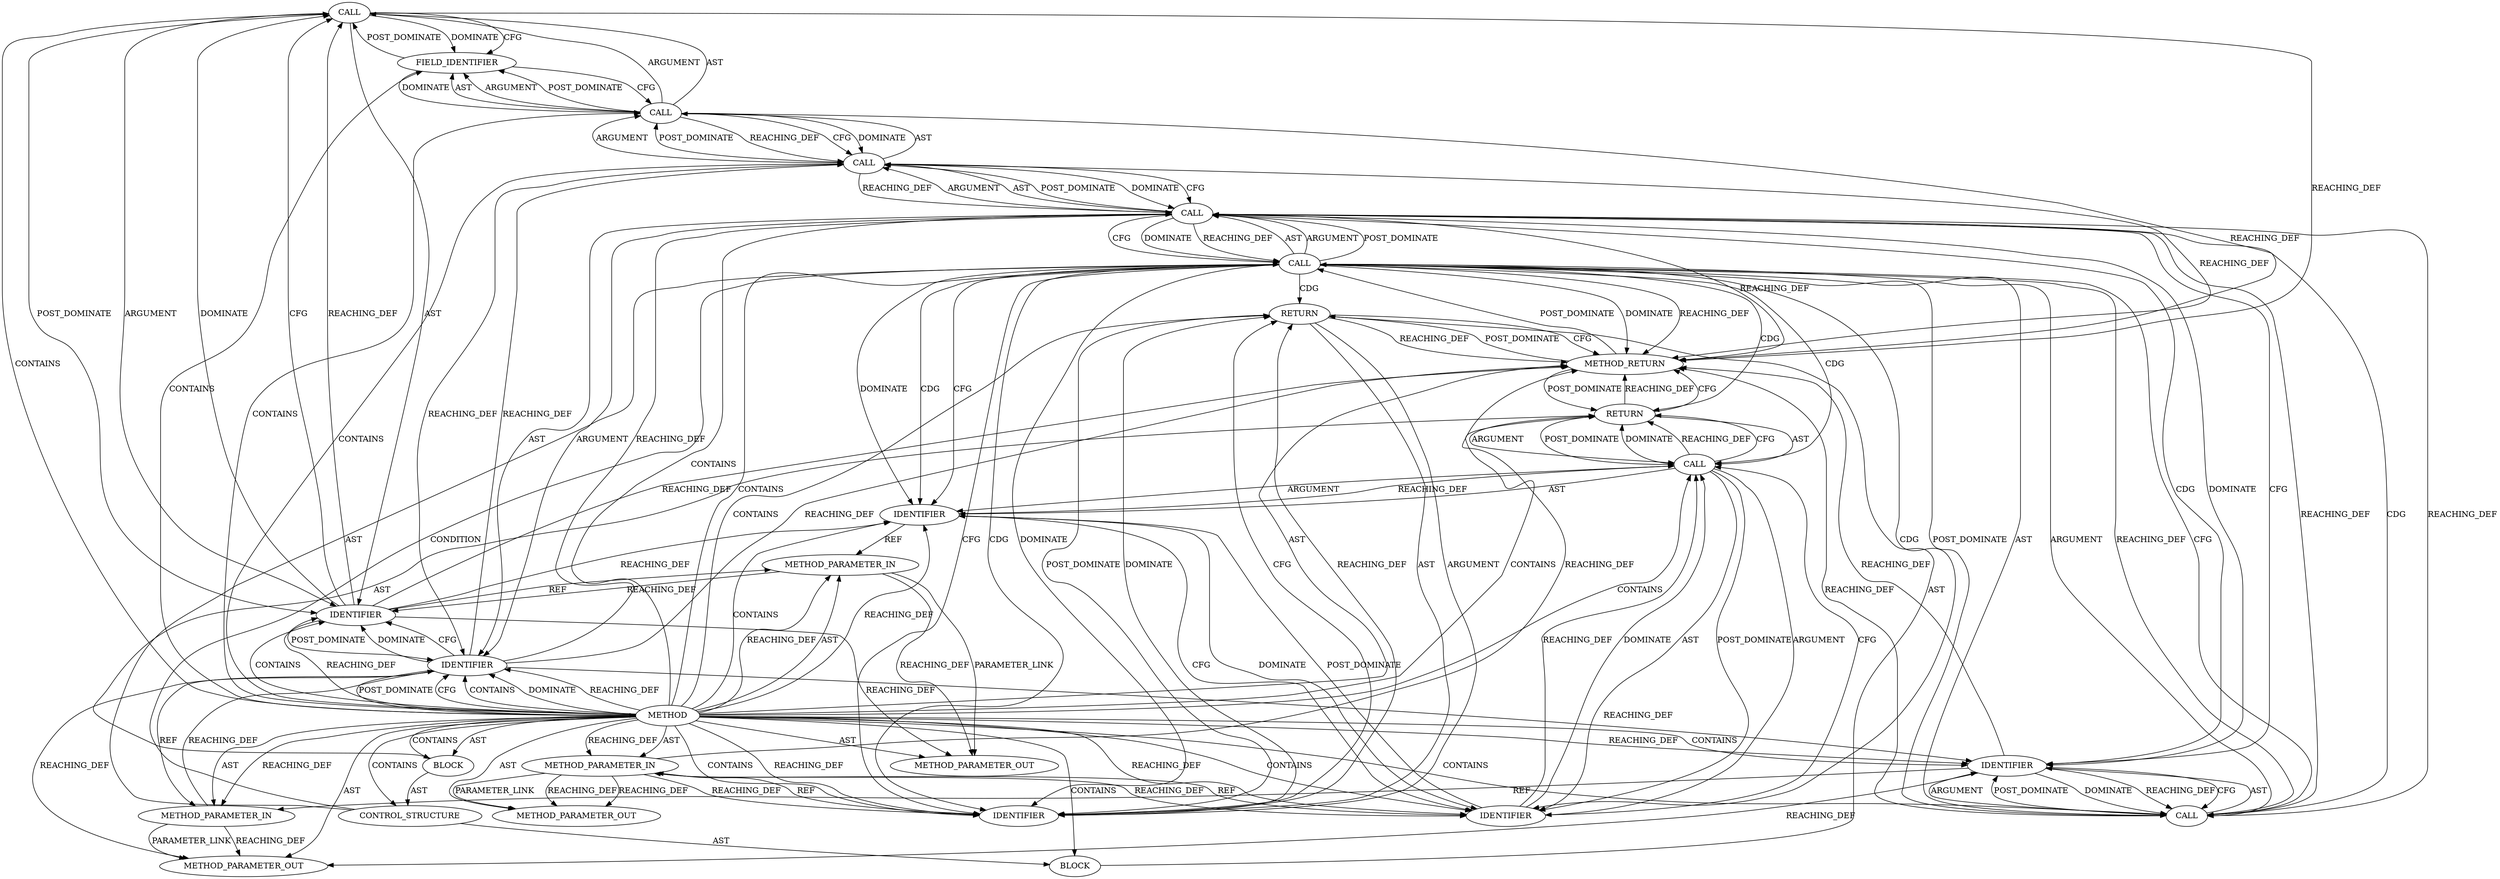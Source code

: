 digraph {
  5684 [label=CALL ORDER=1 ARGUMENT_INDEX=1 CODE="tls_get_ctx(sk)" COLUMN_NUMBER=32 METHOD_FULL_NAME="tls_get_ctx" LINE_NUMBER=436 TYPE_FULL_NAME="<empty>" DISPATCH_TYPE="STATIC_DISPATCH" SIGNATURE="" NAME="tls_get_ctx"]
  5686 [label=FIELD_IDENTIFIER ORDER=2 ARGUMENT_INDEX=2 CODE="netdev" COLUMN_NUMBER=32 LINE_NUMBER=436 CANONICAL_NAME="netdev"]
  5690 [label=RETURN ORDER=1 ARGUMENT_INDEX=1 CODE="return skb;" COLUMN_NUMBER=3 LINE_NUMBER=438]
  5676 [label=METHOD_PARAMETER_IN ORDER=3 CODE="struct sk_buff *skb" IS_VARIADIC=false COLUMN_NUMBER=11 LINE_NUMBER=434 TYPE_FULL_NAME="sk_buff*" EVALUATION_STRATEGY="BY_VALUE" INDEX=3 NAME="skb"]
  5680 [label=CALL ORDER=1 ARGUMENT_INDEX=1 CODE="dev == rcu_dereference_bh(tls_get_ctx(sk)->netdev)" COLUMN_NUMBER=6 METHOD_FULL_NAME="<operator>.equals" LINE_NUMBER=436 TYPE_FULL_NAME="<empty>" DISPATCH_TYPE="STATIC_DISPATCH" SIGNATURE="" NAME="<operator>.equals"]
  21421 [label=METHOD_PARAMETER_OUT ORDER=2 CODE="struct net_device *dev" IS_VARIADIC=false COLUMN_NUMBER=11 LINE_NUMBER=433 TYPE_FULL_NAME="net_device*" EVALUATION_STRATEGY="BY_VALUE" INDEX=2 NAME="dev"]
  5679 [label=CALL ORDER=1 ARGUMENT_INDEX=-1 CODE="dev == rcu_dereference_bh(tls_get_ctx(sk)->netdev) ||
	    netif_is_bond_master(dev)" COLUMN_NUMBER=6 METHOD_FULL_NAME="<operator>.logicalOr" LINE_NUMBER=436 TYPE_FULL_NAME="<empty>" DISPATCH_TYPE="STATIC_DISPATCH" SIGNATURE="" NAME="<operator>.logicalOr"]
  21420 [label=METHOD_PARAMETER_OUT ORDER=1 CODE="struct sock *sk" IS_VARIADIC=false COLUMN_NUMBER=39 LINE_NUMBER=432 TYPE_FULL_NAME="sock*" EVALUATION_STRATEGY="BY_VALUE" INDEX=1 NAME="sk"]
  5688 [label=IDENTIFIER ORDER=1 ARGUMENT_INDEX=1 CODE="dev" COLUMN_NUMBER=27 LINE_NUMBER=437 TYPE_FULL_NAME="net_device*" NAME="dev"]
  5681 [label=IDENTIFIER ORDER=1 ARGUMENT_INDEX=1 CODE="dev" COLUMN_NUMBER=6 LINE_NUMBER=436 TYPE_FULL_NAME="net_device*" NAME="dev"]
  5696 [label=METHOD_RETURN ORDER=5 CODE="RET" COLUMN_NUMBER=1 LINE_NUMBER=432 TYPE_FULL_NAME="struct sk_buff" EVALUATION_STRATEGY="BY_VALUE"]
  5692 [label=RETURN ORDER=2 ARGUMENT_INDEX=-1 CODE="return tls_sw_fallback(sk, skb);" COLUMN_NUMBER=2 LINE_NUMBER=440]
  5674 [label=METHOD_PARAMETER_IN ORDER=1 CODE="struct sock *sk" IS_VARIADIC=false COLUMN_NUMBER=39 LINE_NUMBER=432 TYPE_FULL_NAME="sock*" EVALUATION_STRATEGY="BY_VALUE" INDEX=1 NAME="sk"]
  5683 [label=CALL ORDER=1 ARGUMENT_INDEX=1 CODE="tls_get_ctx(sk)->netdev" COLUMN_NUMBER=32 METHOD_FULL_NAME="<operator>.indirectFieldAccess" LINE_NUMBER=436 TYPE_FULL_NAME="<empty>" DISPATCH_TYPE="STATIC_DISPATCH" SIGNATURE="" NAME="<operator>.indirectFieldAccess"]
  5691 [label=IDENTIFIER ORDER=1 ARGUMENT_INDEX=-1 CODE="skb" COLUMN_NUMBER=10 LINE_NUMBER=438 TYPE_FULL_NAME="sk_buff*" NAME="skb"]
  21422 [label=METHOD_PARAMETER_OUT ORDER=3 CODE="struct sk_buff *skb" IS_VARIADIC=false COLUMN_NUMBER=11 LINE_NUMBER=434 TYPE_FULL_NAME="sk_buff*" EVALUATION_STRATEGY="BY_VALUE" INDEX=3 NAME="skb"]
  5677 [label=BLOCK ORDER=4 ARGUMENT_INDEX=-1 CODE="{
	if (dev == rcu_dereference_bh(tls_get_ctx(sk)->netdev) ||
	    netif_is_bond_master(dev))
		return skb;

	return tls_sw_fallback(sk, skb);
}" COLUMN_NUMBER=1 LINE_NUMBER=435 TYPE_FULL_NAME="void"]
  5673 [label=METHOD COLUMN_NUMBER=1 LINE_NUMBER=432 COLUMN_NUMBER_END=1 IS_EXTERNAL=false SIGNATURE="struct sk_buff tls_validate_xmit_skb (sock*,net_device*,sk_buff*)" NAME="tls_validate_xmit_skb" AST_PARENT_TYPE="TYPE_DECL" AST_PARENT_FULL_NAME="tls_device_fallback.c:<global>" ORDER=12 CODE="struct sk_buff *tls_validate_xmit_skb(struct sock *sk,
				      struct net_device *dev,
				      struct sk_buff *skb)
{
	if (dev == rcu_dereference_bh(tls_get_ctx(sk)->netdev) ||
	    netif_is_bond_master(dev))
		return skb;

	return tls_sw_fallback(sk, skb);
}" FULL_NAME="tls_validate_xmit_skb" LINE_NUMBER_END=441 FILENAME="tls_device_fallback.c"]
  5682 [label=CALL ORDER=2 ARGUMENT_INDEX=2 CODE="rcu_dereference_bh(tls_get_ctx(sk)->netdev)" COLUMN_NUMBER=13 METHOD_FULL_NAME="rcu_dereference_bh" LINE_NUMBER=436 TYPE_FULL_NAME="<empty>" DISPATCH_TYPE="STATIC_DISPATCH" SIGNATURE="" NAME="rcu_dereference_bh"]
  5693 [label=CALL ORDER=1 ARGUMENT_INDEX=-1 CODE="tls_sw_fallback(sk, skb)" COLUMN_NUMBER=9 METHOD_FULL_NAME="tls_sw_fallback" LINE_NUMBER=440 TYPE_FULL_NAME="<empty>" DISPATCH_TYPE="STATIC_DISPATCH" SIGNATURE="" NAME="tls_sw_fallback"]
  5695 [label=IDENTIFIER ORDER=2 ARGUMENT_INDEX=2 CODE="skb" COLUMN_NUMBER=29 LINE_NUMBER=440 TYPE_FULL_NAME="sk_buff*" NAME="skb"]
  5694 [label=IDENTIFIER ORDER=1 ARGUMENT_INDEX=1 CODE="sk" COLUMN_NUMBER=25 LINE_NUMBER=440 TYPE_FULL_NAME="sock*" NAME="sk"]
  5685 [label=IDENTIFIER ORDER=1 ARGUMENT_INDEX=1 CODE="sk" COLUMN_NUMBER=44 LINE_NUMBER=436 TYPE_FULL_NAME="sock*" NAME="sk"]
  5678 [label=CONTROL_STRUCTURE CONTROL_STRUCTURE_TYPE="IF" ORDER=1 PARSER_TYPE_NAME="CASTIfStatement" ARGUMENT_INDEX=-1 CODE="if (dev == rcu_dereference_bh(tls_get_ctx(sk)->netdev) ||
	    netif_is_bond_master(dev))" COLUMN_NUMBER=2 LINE_NUMBER=436]
  5675 [label=METHOD_PARAMETER_IN ORDER=2 CODE="struct net_device *dev" IS_VARIADIC=false COLUMN_NUMBER=11 LINE_NUMBER=433 TYPE_FULL_NAME="net_device*" EVALUATION_STRATEGY="BY_VALUE" INDEX=2 NAME="dev"]
  5687 [label=CALL ORDER=2 ARGUMENT_INDEX=2 CODE="netif_is_bond_master(dev)" COLUMN_NUMBER=6 METHOD_FULL_NAME="netif_is_bond_master" LINE_NUMBER=437 TYPE_FULL_NAME="<empty>" DISPATCH_TYPE="STATIC_DISPATCH" SIGNATURE="" NAME="netif_is_bond_master"]
  5689 [label=BLOCK ORDER=2 ARGUMENT_INDEX=-1 CODE="<empty>" COLUMN_NUMBER=3 LINE_NUMBER=438 TYPE_FULL_NAME="void"]
  5695 -> 5694 [label=POST_DOMINATE ]
  5673 -> 5693 [label=CONTAINS ]
  5674 -> 5685 [label=REACHING_DEF VARIABLE="sk"]
  5690 -> 5691 [label=AST ]
  5693 -> 5695 [label=AST ]
  5680 -> 5679 [label=CFG ]
  5673 -> 5675 [label=REACHING_DEF VARIABLE=""]
  5679 -> 5687 [label=POST_DOMINATE ]
  5674 -> 21420 [label=REACHING_DEF VARIABLE="sk"]
  5682 -> 5680 [label=DOMINATE ]
  5681 -> 5685 [label=DOMINATE ]
  5676 -> 5695 [label=REACHING_DEF VARIABLE="skb"]
  5684 -> 5686 [label=DOMINATE ]
  5673 -> 5691 [label=CONTAINS ]
  5692 -> 5693 [label=AST ]
  5681 -> 5675 [label=REF ]
  5679 -> 5691 [label=CDG ]
  5678 -> 5679 [label=AST ]
  5695 -> 5693 [label=CFG ]
  5685 -> 5684 [label=DOMINATE ]
  5680 -> 5679 [label=DOMINATE ]
  5673 -> 5681 [label=CFG ]
  5683 -> 5696 [label=REACHING_DEF VARIABLE="tls_get_ctx(sk)->netdev"]
  5680 -> 5682 [label=ARGUMENT ]
  5673 -> 5677 [label=AST ]
  5673 -> 5679 [label=CONTAINS ]
  5696 -> 5690 [label=POST_DOMINATE ]
  5673 -> 21421 [label=AST ]
  5681 -> 5682 [label=REACHING_DEF VARIABLE="dev"]
  5675 -> 21421 [label=PARAMETER_LINK ]
  5695 -> 5693 [label=REACHING_DEF VARIABLE="skb"]
  5679 -> 5691 [label=DOMINATE ]
  5690 -> 5696 [label=CFG ]
  5682 -> 5696 [label=REACHING_DEF VARIABLE="rcu_dereference_bh(tls_get_ctx(sk)->netdev)"]
  5692 -> 5696 [label=REACHING_DEF VARIABLE="<RET>"]
  5694 -> 5695 [label=DOMINATE ]
  5685 -> 5674 [label=REF ]
  5688 -> 21421 [label=REACHING_DEF VARIABLE="dev"]
  5683 -> 5686 [label=AST ]
  5673 -> 5684 [label=CONTAINS ]
  5695 -> 5676 [label=REF ]
  5675 -> 5681 [label=REACHING_DEF VARIABLE="dev"]
  5686 -> 5683 [label=CFG ]
  5682 -> 5683 [label=AST ]
  5679 -> 5694 [label=CFG ]
  5679 -> 5690 [label=CDG ]
  5681 -> 5680 [label=REACHING_DEF VARIABLE="dev"]
  5687 -> 5696 [label=REACHING_DEF VARIABLE="netif_is_bond_master(dev)"]
  5673 -> 5688 [label=REACHING_DEF VARIABLE=""]
  5673 -> 5685 [label=REACHING_DEF VARIABLE=""]
  5676 -> 5696 [label=REACHING_DEF VARIABLE="skb"]
  5687 -> 5688 [label=AST ]
  5680 -> 5688 [label=CFG ]
  5688 -> 5687 [label=DOMINATE ]
  5693 -> 5695 [label=POST_DOMINATE ]
  5691 -> 5690 [label=DOMINATE ]
  5687 -> 5679 [label=REACHING_DEF VARIABLE="netif_is_bond_master(dev)"]
  5673 -> 5681 [label=CONTAINS ]
  5681 -> 5696 [label=REACHING_DEF VARIABLE="dev"]
  5679 -> 5687 [label=AST ]
  5683 -> 5682 [label=REACHING_DEF VARIABLE="tls_get_ctx(sk)->netdev"]
  5688 -> 5687 [label=REACHING_DEF VARIABLE="dev"]
  5683 -> 5686 [label=ARGUMENT ]
  5690 -> 5691 [label=ARGUMENT ]
  5685 -> 5681 [label=POST_DOMINATE ]
  5692 -> 5693 [label=ARGUMENT ]
  5673 -> 5695 [label=REACHING_DEF VARIABLE=""]
  5693 -> 5692 [label=DOMINATE ]
  5679 -> 5694 [label=CDG ]
  5694 -> 5693 [label=REACHING_DEF VARIABLE="sk"]
  5694 -> 5674 [label=REF ]
  5684 -> 5685 [label=AST ]
  5673 -> 5690 [label=CONTAINS ]
  5684 -> 5685 [label=POST_DOMINATE ]
  5684 -> 5696 [label=REACHING_DEF VARIABLE="tls_get_ctx(sk)"]
  5673 -> 5683 [label=CONTAINS ]
  5688 -> 5696 [label=REACHING_DEF VARIABLE="dev"]
  5685 -> 5684 [label=CFG ]
  5683 -> 5682 [label=CFG ]
  5681 -> 5685 [label=CFG ]
  5676 -> 21422 [label=PARAMETER_LINK ]
  5683 -> 5686 [label=POST_DOMINATE ]
  5673 -> 5688 [label=CONTAINS ]
  5680 -> 5688 [label=CDG ]
  5673 -> 5676 [label=REACHING_DEF VARIABLE=""]
  5677 -> 5678 [label=AST ]
  5683 -> 5682 [label=DOMINATE ]
  5688 -> 5675 [label=REF ]
  5687 -> 5688 [label=ARGUMENT ]
  5689 -> 5690 [label=AST ]
  5680 -> 5696 [label=REACHING_DEF VARIABLE="dev == rcu_dereference_bh(tls_get_ctx(sk)->netdev)"]
  5680 -> 5682 [label=AST ]
  5685 -> 5694 [label=REACHING_DEF VARIABLE="sk"]
  5679 -> 5691 [label=CFG ]
  5673 -> 5680 [label=CONTAINS ]
  5673 -> 5692 [label=CONTAINS ]
  5673 -> 5689 [label=CONTAINS ]
  5674 -> 21420 [label=PARAMETER_LINK ]
  5679 -> 5693 [label=CDG ]
  5690 -> 5691 [label=POST_DOMINATE ]
  5673 -> 5677 [label=CONTAINS ]
  5673 -> 5694 [label=REACHING_DEF VARIABLE=""]
  5687 -> 5679 [label=CFG ]
  5673 -> 5682 [label=CONTAINS ]
  5687 -> 5680 [label=REACHING_DEF VARIABLE="netif_is_bond_master(dev)"]
  5691 -> 5676 [label=REF ]
  5673 -> 5696 [label=AST ]
  5682 -> 5680 [label=REACHING_DEF VARIABLE="rcu_dereference_bh(tls_get_ctx(sk)->netdev)"]
  5685 -> 21420 [label=REACHING_DEF VARIABLE="sk"]
  5673 -> 5674 [label=REACHING_DEF VARIABLE=""]
  5685 -> 5696 [label=REACHING_DEF VARIABLE="sk"]
  5696 -> 5679 [label=POST_DOMINATE ]
  5673 -> 5674 [label=AST ]
  5676 -> 21422 [label=REACHING_DEF VARIABLE="skb"]
  5676 -> 21422 [label=REACHING_DEF VARIABLE="skb"]
  5680 -> 5681 [label=AST ]
  5678 -> 5689 [label=AST ]
  5686 -> 5684 [label=POST_DOMINATE ]
  5680 -> 5682 [label=POST_DOMINATE ]
  5679 -> 5687 [label=ARGUMENT ]
  5673 -> 5685 [label=CONTAINS ]
  5683 -> 5684 [label=ARGUMENT ]
  5693 -> 5694 [label=AST ]
  5682 -> 5680 [label=CFG ]
  5681 -> 5673 [label=POST_DOMINATE ]
  5679 -> 5696 [label=DOMINATE ]
  5680 -> 5688 [label=DOMINATE ]
  5681 -> 21421 [label=REACHING_DEF VARIABLE="dev"]
  5673 -> 21422 [label=AST ]
  5688 -> 5687 [label=CFG ]
  5683 -> 5684 [label=AST ]
  5679 -> 5680 [label=AST ]
  5675 -> 21421 [label=REACHING_DEF VARIABLE="dev"]
  5677 -> 5692 [label=AST ]
  5673 -> 5681 [label=DOMINATE ]
  5687 -> 5688 [label=POST_DOMINATE ]
  5673 -> 5675 [label=AST ]
  5673 -> 5676 [label=AST ]
  5673 -> 21420 [label=AST ]
  5691 -> 5690 [label=CFG ]
  5679 -> 5680 [label=ARGUMENT ]
  5682 -> 5681 [label=REACHING_DEF VARIABLE="rcu_dereference_bh(tls_get_ctx(sk)->netdev)"]
  5696 -> 5692 [label=POST_DOMINATE ]
  5673 -> 5695 [label=CONTAINS ]
  5692 -> 5696 [label=CFG ]
  5679 -> 5680 [label=POST_DOMINATE ]
  5673 -> 5687 [label=CONTAINS ]
  5685 -> 5684 [label=REACHING_DEF VARIABLE="sk"]
  5693 -> 5692 [label=REACHING_DEF VARIABLE="tls_sw_fallback(sk, skb)"]
  5693 -> 5695 [label=ARGUMENT ]
  5679 -> 5696 [label=REACHING_DEF VARIABLE="dev == rcu_dereference_bh(tls_get_ctx(sk)->netdev) ||
	    netif_is_bond_master(dev)"]
  5681 -> 5688 [label=REACHING_DEF VARIABLE="dev"]
  5691 -> 5690 [label=REACHING_DEF VARIABLE="skb"]
  5694 -> 5695 [label=CFG ]
  5682 -> 5683 [label=ARGUMENT ]
  5680 -> 5679 [label=REACHING_DEF VARIABLE="dev == rcu_dereference_bh(tls_get_ctx(sk)->netdev)"]
  5679 -> 5695 [label=CDG ]
  5684 -> 5686 [label=CFG ]
  5680 -> 5681 [label=ARGUMENT ]
  5684 -> 5685 [label=ARGUMENT ]
  5673 -> 5678 [label=CONTAINS ]
  5686 -> 5683 [label=DOMINATE ]
  5680 -> 5687 [label=CDG ]
  5673 -> 5694 [label=CONTAINS ]
  5673 -> 5681 [label=REACHING_DEF VARIABLE=""]
  5673 -> 5686 [label=CONTAINS ]
  5679 -> 5692 [label=CDG ]
  5680 -> 5687 [label=REACHING_DEF VARIABLE="dev == rcu_dereference_bh(tls_get_ctx(sk)->netdev)"]
  5695 -> 5693 [label=DOMINATE ]
  5673 -> 5691 [label=REACHING_DEF VARIABLE=""]
  5693 -> 5694 [label=ARGUMENT ]
  5693 -> 5692 [label=CFG ]
  5692 -> 5693 [label=POST_DOMINATE ]
  5690 -> 5696 [label=REACHING_DEF VARIABLE="<RET>"]
  5678 -> 5679 [label=CONDITION ]
  5676 -> 5691 [label=REACHING_DEF VARIABLE="skb"]
  5682 -> 5683 [label=POST_DOMINATE ]
  5679 -> 5694 [label=DOMINATE ]
}
